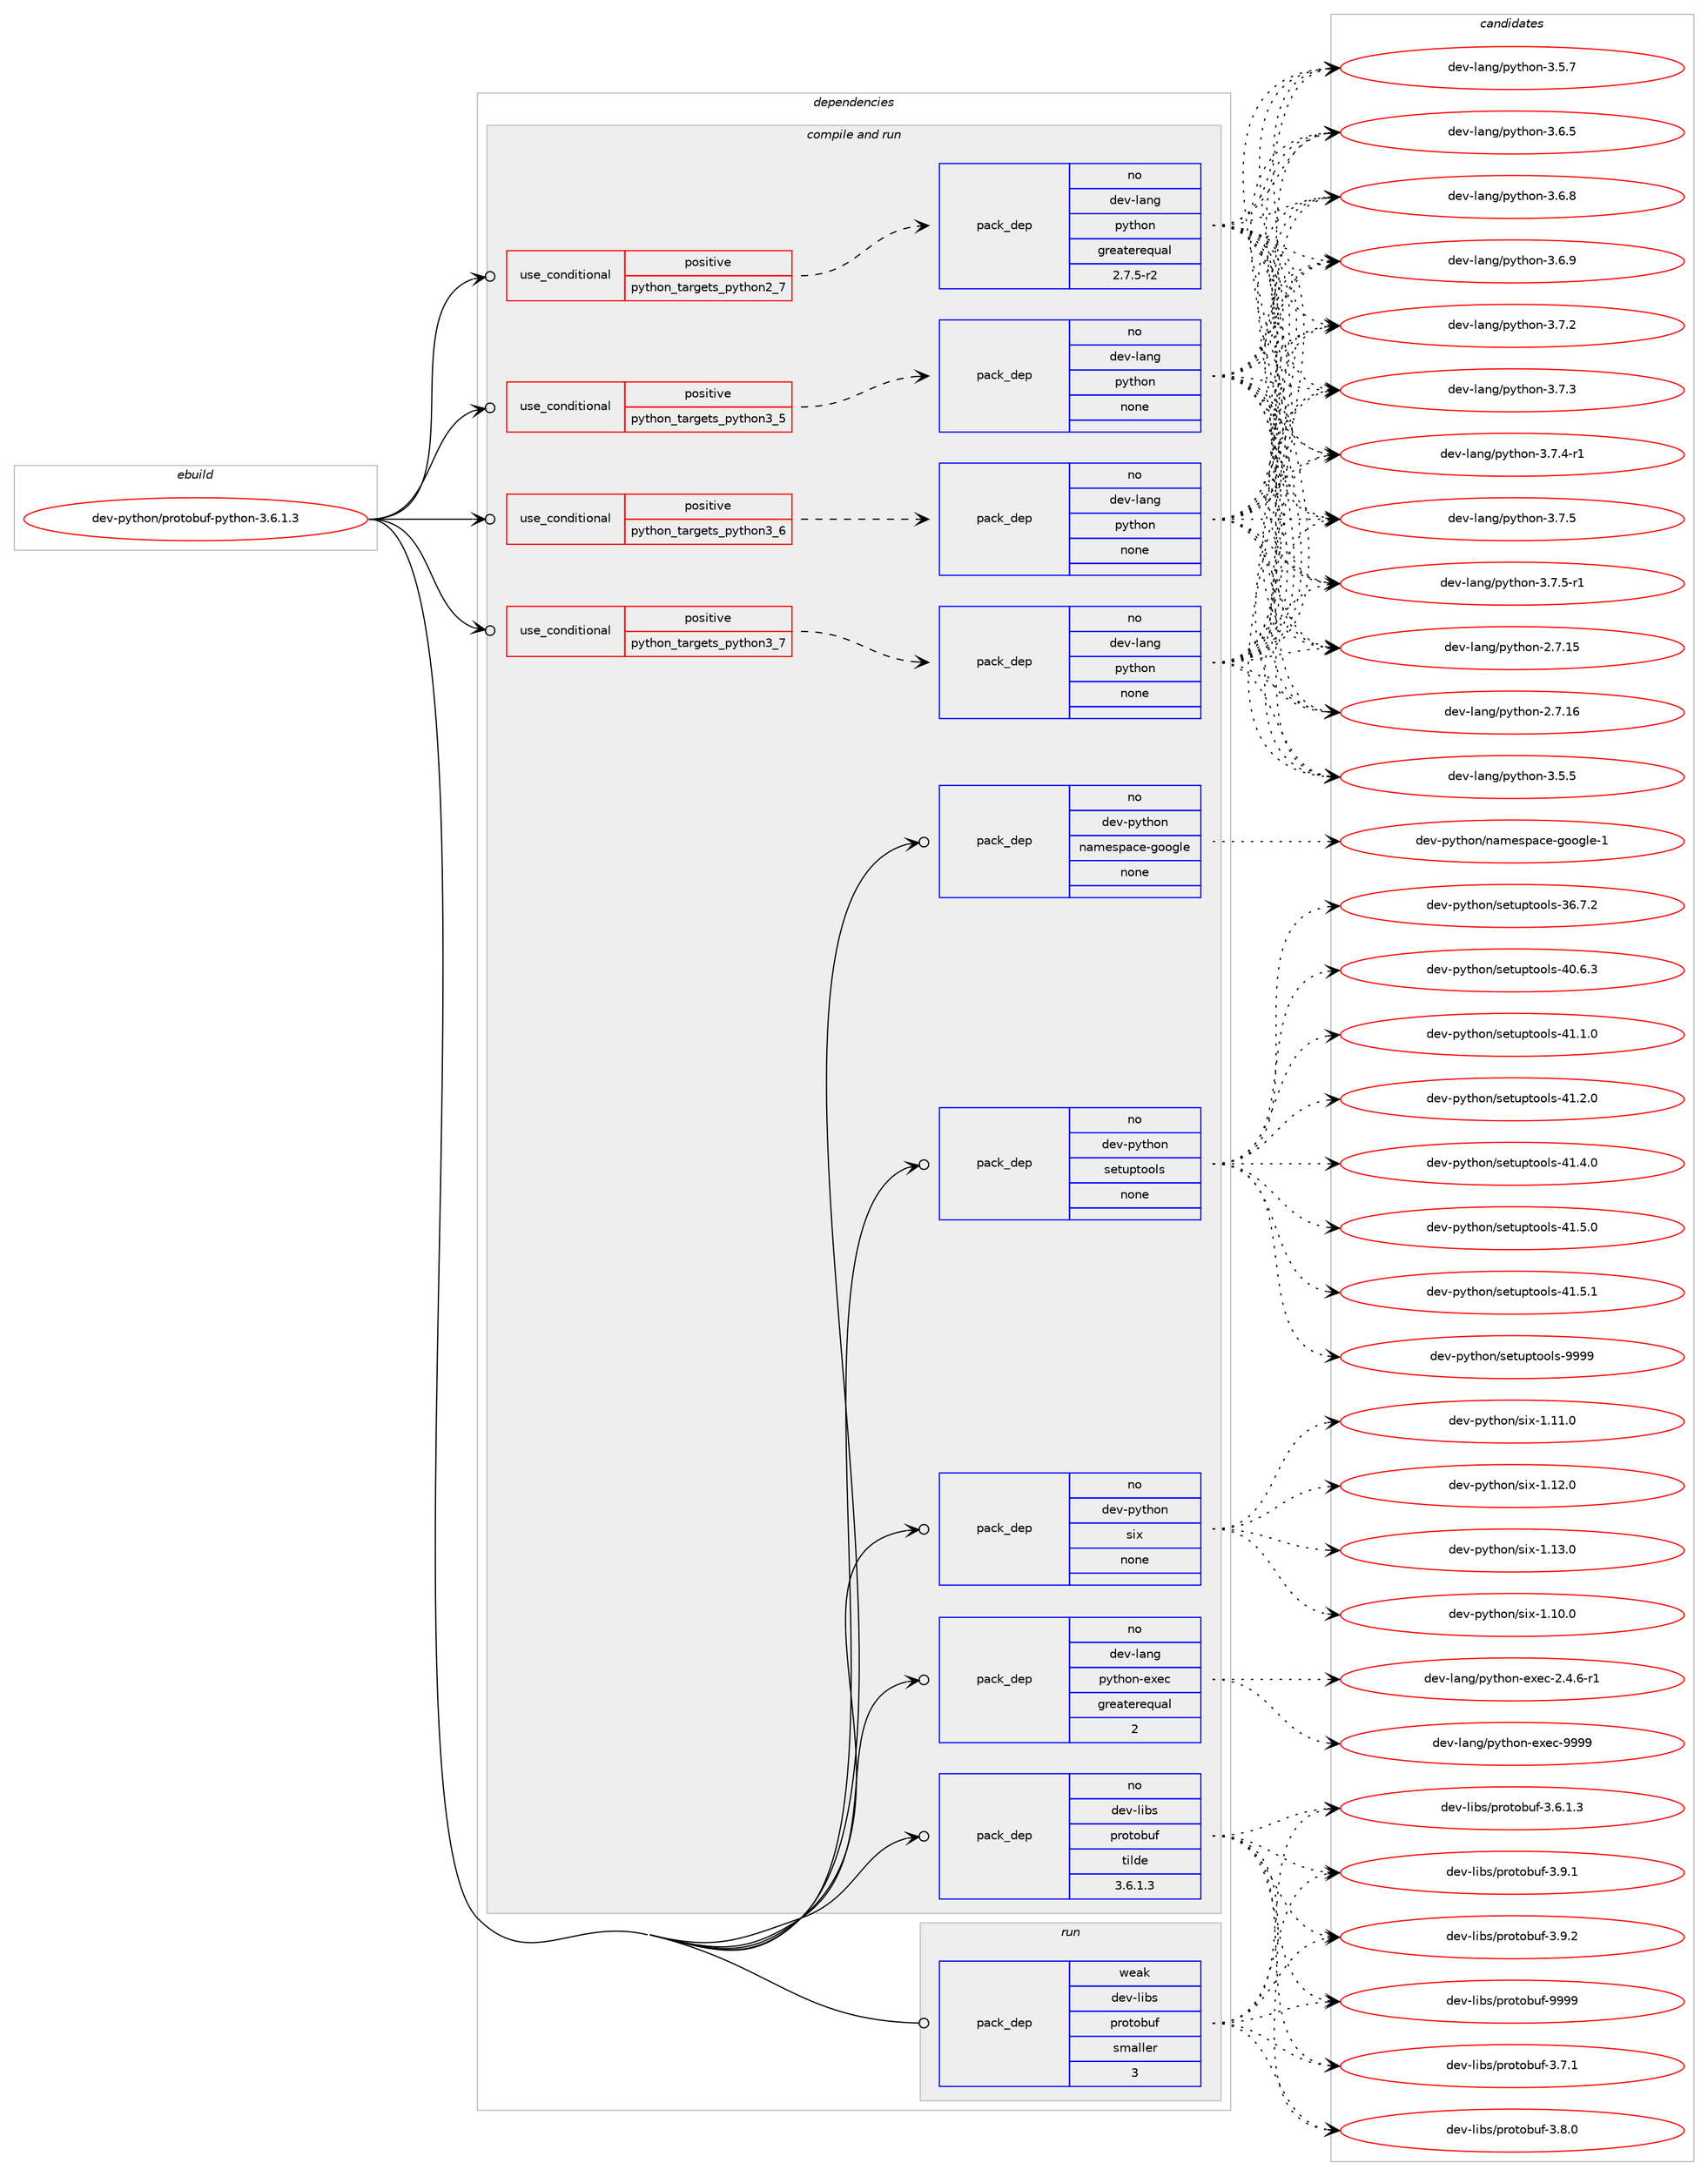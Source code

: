 digraph prolog {

# *************
# Graph options
# *************

newrank=true;
concentrate=true;
compound=true;
graph [rankdir=LR,fontname=Helvetica,fontsize=10,ranksep=1.5];#, ranksep=2.5, nodesep=0.2];
edge  [arrowhead=vee];
node  [fontname=Helvetica,fontsize=10];

# **********
# The ebuild
# **********

subgraph cluster_leftcol {
color=gray;
rank=same;
label=<<i>ebuild</i>>;
id [label="dev-python/protobuf-python-3.6.1.3", color=red, width=4, href="../dev-python/protobuf-python-3.6.1.3.svg"];
}

# ****************
# The dependencies
# ****************

subgraph cluster_midcol {
color=gray;
label=<<i>dependencies</i>>;
subgraph cluster_compile {
fillcolor="#eeeeee";
style=filled;
label=<<i>compile</i>>;
}
subgraph cluster_compileandrun {
fillcolor="#eeeeee";
style=filled;
label=<<i>compile and run</i>>;
subgraph cond144954 {
dependency623155 [label=<<TABLE BORDER="0" CELLBORDER="1" CELLSPACING="0" CELLPADDING="4"><TR><TD ROWSPAN="3" CELLPADDING="10">use_conditional</TD></TR><TR><TD>positive</TD></TR><TR><TD>python_targets_python2_7</TD></TR></TABLE>>, shape=none, color=red];
subgraph pack466357 {
dependency623156 [label=<<TABLE BORDER="0" CELLBORDER="1" CELLSPACING="0" CELLPADDING="4" WIDTH="220"><TR><TD ROWSPAN="6" CELLPADDING="30">pack_dep</TD></TR><TR><TD WIDTH="110">no</TD></TR><TR><TD>dev-lang</TD></TR><TR><TD>python</TD></TR><TR><TD>greaterequal</TD></TR><TR><TD>2.7.5-r2</TD></TR></TABLE>>, shape=none, color=blue];
}
dependency623155:e -> dependency623156:w [weight=20,style="dashed",arrowhead="vee"];
}
id:e -> dependency623155:w [weight=20,style="solid",arrowhead="odotvee"];
subgraph cond144955 {
dependency623157 [label=<<TABLE BORDER="0" CELLBORDER="1" CELLSPACING="0" CELLPADDING="4"><TR><TD ROWSPAN="3" CELLPADDING="10">use_conditional</TD></TR><TR><TD>positive</TD></TR><TR><TD>python_targets_python3_5</TD></TR></TABLE>>, shape=none, color=red];
subgraph pack466358 {
dependency623158 [label=<<TABLE BORDER="0" CELLBORDER="1" CELLSPACING="0" CELLPADDING="4" WIDTH="220"><TR><TD ROWSPAN="6" CELLPADDING="30">pack_dep</TD></TR><TR><TD WIDTH="110">no</TD></TR><TR><TD>dev-lang</TD></TR><TR><TD>python</TD></TR><TR><TD>none</TD></TR><TR><TD></TD></TR></TABLE>>, shape=none, color=blue];
}
dependency623157:e -> dependency623158:w [weight=20,style="dashed",arrowhead="vee"];
}
id:e -> dependency623157:w [weight=20,style="solid",arrowhead="odotvee"];
subgraph cond144956 {
dependency623159 [label=<<TABLE BORDER="0" CELLBORDER="1" CELLSPACING="0" CELLPADDING="4"><TR><TD ROWSPAN="3" CELLPADDING="10">use_conditional</TD></TR><TR><TD>positive</TD></TR><TR><TD>python_targets_python3_6</TD></TR></TABLE>>, shape=none, color=red];
subgraph pack466359 {
dependency623160 [label=<<TABLE BORDER="0" CELLBORDER="1" CELLSPACING="0" CELLPADDING="4" WIDTH="220"><TR><TD ROWSPAN="6" CELLPADDING="30">pack_dep</TD></TR><TR><TD WIDTH="110">no</TD></TR><TR><TD>dev-lang</TD></TR><TR><TD>python</TD></TR><TR><TD>none</TD></TR><TR><TD></TD></TR></TABLE>>, shape=none, color=blue];
}
dependency623159:e -> dependency623160:w [weight=20,style="dashed",arrowhead="vee"];
}
id:e -> dependency623159:w [weight=20,style="solid",arrowhead="odotvee"];
subgraph cond144957 {
dependency623161 [label=<<TABLE BORDER="0" CELLBORDER="1" CELLSPACING="0" CELLPADDING="4"><TR><TD ROWSPAN="3" CELLPADDING="10">use_conditional</TD></TR><TR><TD>positive</TD></TR><TR><TD>python_targets_python3_7</TD></TR></TABLE>>, shape=none, color=red];
subgraph pack466360 {
dependency623162 [label=<<TABLE BORDER="0" CELLBORDER="1" CELLSPACING="0" CELLPADDING="4" WIDTH="220"><TR><TD ROWSPAN="6" CELLPADDING="30">pack_dep</TD></TR><TR><TD WIDTH="110">no</TD></TR><TR><TD>dev-lang</TD></TR><TR><TD>python</TD></TR><TR><TD>none</TD></TR><TR><TD></TD></TR></TABLE>>, shape=none, color=blue];
}
dependency623161:e -> dependency623162:w [weight=20,style="dashed",arrowhead="vee"];
}
id:e -> dependency623161:w [weight=20,style="solid",arrowhead="odotvee"];
subgraph pack466361 {
dependency623163 [label=<<TABLE BORDER="0" CELLBORDER="1" CELLSPACING="0" CELLPADDING="4" WIDTH="220"><TR><TD ROWSPAN="6" CELLPADDING="30">pack_dep</TD></TR><TR><TD WIDTH="110">no</TD></TR><TR><TD>dev-lang</TD></TR><TR><TD>python-exec</TD></TR><TR><TD>greaterequal</TD></TR><TR><TD>2</TD></TR></TABLE>>, shape=none, color=blue];
}
id:e -> dependency623163:w [weight=20,style="solid",arrowhead="odotvee"];
subgraph pack466362 {
dependency623164 [label=<<TABLE BORDER="0" CELLBORDER="1" CELLSPACING="0" CELLPADDING="4" WIDTH="220"><TR><TD ROWSPAN="6" CELLPADDING="30">pack_dep</TD></TR><TR><TD WIDTH="110">no</TD></TR><TR><TD>dev-libs</TD></TR><TR><TD>protobuf</TD></TR><TR><TD>tilde</TD></TR><TR><TD>3.6.1.3</TD></TR></TABLE>>, shape=none, color=blue];
}
id:e -> dependency623164:w [weight=20,style="solid",arrowhead="odotvee"];
subgraph pack466363 {
dependency623165 [label=<<TABLE BORDER="0" CELLBORDER="1" CELLSPACING="0" CELLPADDING="4" WIDTH="220"><TR><TD ROWSPAN="6" CELLPADDING="30">pack_dep</TD></TR><TR><TD WIDTH="110">no</TD></TR><TR><TD>dev-python</TD></TR><TR><TD>namespace-google</TD></TR><TR><TD>none</TD></TR><TR><TD></TD></TR></TABLE>>, shape=none, color=blue];
}
id:e -> dependency623165:w [weight=20,style="solid",arrowhead="odotvee"];
subgraph pack466364 {
dependency623166 [label=<<TABLE BORDER="0" CELLBORDER="1" CELLSPACING="0" CELLPADDING="4" WIDTH="220"><TR><TD ROWSPAN="6" CELLPADDING="30">pack_dep</TD></TR><TR><TD WIDTH="110">no</TD></TR><TR><TD>dev-python</TD></TR><TR><TD>setuptools</TD></TR><TR><TD>none</TD></TR><TR><TD></TD></TR></TABLE>>, shape=none, color=blue];
}
id:e -> dependency623166:w [weight=20,style="solid",arrowhead="odotvee"];
subgraph pack466365 {
dependency623167 [label=<<TABLE BORDER="0" CELLBORDER="1" CELLSPACING="0" CELLPADDING="4" WIDTH="220"><TR><TD ROWSPAN="6" CELLPADDING="30">pack_dep</TD></TR><TR><TD WIDTH="110">no</TD></TR><TR><TD>dev-python</TD></TR><TR><TD>six</TD></TR><TR><TD>none</TD></TR><TR><TD></TD></TR></TABLE>>, shape=none, color=blue];
}
id:e -> dependency623167:w [weight=20,style="solid",arrowhead="odotvee"];
}
subgraph cluster_run {
fillcolor="#eeeeee";
style=filled;
label=<<i>run</i>>;
subgraph pack466366 {
dependency623168 [label=<<TABLE BORDER="0" CELLBORDER="1" CELLSPACING="0" CELLPADDING="4" WIDTH="220"><TR><TD ROWSPAN="6" CELLPADDING="30">pack_dep</TD></TR><TR><TD WIDTH="110">weak</TD></TR><TR><TD>dev-libs</TD></TR><TR><TD>protobuf</TD></TR><TR><TD>smaller</TD></TR><TR><TD>3</TD></TR></TABLE>>, shape=none, color=blue];
}
id:e -> dependency623168:w [weight=20,style="solid",arrowhead="odot"];
}
}

# **************
# The candidates
# **************

subgraph cluster_choices {
rank=same;
color=gray;
label=<<i>candidates</i>>;

subgraph choice466357 {
color=black;
nodesep=1;
choice10010111845108971101034711212111610411111045504655464953 [label="dev-lang/python-2.7.15", color=red, width=4,href="../dev-lang/python-2.7.15.svg"];
choice10010111845108971101034711212111610411111045504655464954 [label="dev-lang/python-2.7.16", color=red, width=4,href="../dev-lang/python-2.7.16.svg"];
choice100101118451089711010347112121116104111110455146534653 [label="dev-lang/python-3.5.5", color=red, width=4,href="../dev-lang/python-3.5.5.svg"];
choice100101118451089711010347112121116104111110455146534655 [label="dev-lang/python-3.5.7", color=red, width=4,href="../dev-lang/python-3.5.7.svg"];
choice100101118451089711010347112121116104111110455146544653 [label="dev-lang/python-3.6.5", color=red, width=4,href="../dev-lang/python-3.6.5.svg"];
choice100101118451089711010347112121116104111110455146544656 [label="dev-lang/python-3.6.8", color=red, width=4,href="../dev-lang/python-3.6.8.svg"];
choice100101118451089711010347112121116104111110455146544657 [label="dev-lang/python-3.6.9", color=red, width=4,href="../dev-lang/python-3.6.9.svg"];
choice100101118451089711010347112121116104111110455146554650 [label="dev-lang/python-3.7.2", color=red, width=4,href="../dev-lang/python-3.7.2.svg"];
choice100101118451089711010347112121116104111110455146554651 [label="dev-lang/python-3.7.3", color=red, width=4,href="../dev-lang/python-3.7.3.svg"];
choice1001011184510897110103471121211161041111104551465546524511449 [label="dev-lang/python-3.7.4-r1", color=red, width=4,href="../dev-lang/python-3.7.4-r1.svg"];
choice100101118451089711010347112121116104111110455146554653 [label="dev-lang/python-3.7.5", color=red, width=4,href="../dev-lang/python-3.7.5.svg"];
choice1001011184510897110103471121211161041111104551465546534511449 [label="dev-lang/python-3.7.5-r1", color=red, width=4,href="../dev-lang/python-3.7.5-r1.svg"];
dependency623156:e -> choice10010111845108971101034711212111610411111045504655464953:w [style=dotted,weight="100"];
dependency623156:e -> choice10010111845108971101034711212111610411111045504655464954:w [style=dotted,weight="100"];
dependency623156:e -> choice100101118451089711010347112121116104111110455146534653:w [style=dotted,weight="100"];
dependency623156:e -> choice100101118451089711010347112121116104111110455146534655:w [style=dotted,weight="100"];
dependency623156:e -> choice100101118451089711010347112121116104111110455146544653:w [style=dotted,weight="100"];
dependency623156:e -> choice100101118451089711010347112121116104111110455146544656:w [style=dotted,weight="100"];
dependency623156:e -> choice100101118451089711010347112121116104111110455146544657:w [style=dotted,weight="100"];
dependency623156:e -> choice100101118451089711010347112121116104111110455146554650:w [style=dotted,weight="100"];
dependency623156:e -> choice100101118451089711010347112121116104111110455146554651:w [style=dotted,weight="100"];
dependency623156:e -> choice1001011184510897110103471121211161041111104551465546524511449:w [style=dotted,weight="100"];
dependency623156:e -> choice100101118451089711010347112121116104111110455146554653:w [style=dotted,weight="100"];
dependency623156:e -> choice1001011184510897110103471121211161041111104551465546534511449:w [style=dotted,weight="100"];
}
subgraph choice466358 {
color=black;
nodesep=1;
choice10010111845108971101034711212111610411111045504655464953 [label="dev-lang/python-2.7.15", color=red, width=4,href="../dev-lang/python-2.7.15.svg"];
choice10010111845108971101034711212111610411111045504655464954 [label="dev-lang/python-2.7.16", color=red, width=4,href="../dev-lang/python-2.7.16.svg"];
choice100101118451089711010347112121116104111110455146534653 [label="dev-lang/python-3.5.5", color=red, width=4,href="../dev-lang/python-3.5.5.svg"];
choice100101118451089711010347112121116104111110455146534655 [label="dev-lang/python-3.5.7", color=red, width=4,href="../dev-lang/python-3.5.7.svg"];
choice100101118451089711010347112121116104111110455146544653 [label="dev-lang/python-3.6.5", color=red, width=4,href="../dev-lang/python-3.6.5.svg"];
choice100101118451089711010347112121116104111110455146544656 [label="dev-lang/python-3.6.8", color=red, width=4,href="../dev-lang/python-3.6.8.svg"];
choice100101118451089711010347112121116104111110455146544657 [label="dev-lang/python-3.6.9", color=red, width=4,href="../dev-lang/python-3.6.9.svg"];
choice100101118451089711010347112121116104111110455146554650 [label="dev-lang/python-3.7.2", color=red, width=4,href="../dev-lang/python-3.7.2.svg"];
choice100101118451089711010347112121116104111110455146554651 [label="dev-lang/python-3.7.3", color=red, width=4,href="../dev-lang/python-3.7.3.svg"];
choice1001011184510897110103471121211161041111104551465546524511449 [label="dev-lang/python-3.7.4-r1", color=red, width=4,href="../dev-lang/python-3.7.4-r1.svg"];
choice100101118451089711010347112121116104111110455146554653 [label="dev-lang/python-3.7.5", color=red, width=4,href="../dev-lang/python-3.7.5.svg"];
choice1001011184510897110103471121211161041111104551465546534511449 [label="dev-lang/python-3.7.5-r1", color=red, width=4,href="../dev-lang/python-3.7.5-r1.svg"];
dependency623158:e -> choice10010111845108971101034711212111610411111045504655464953:w [style=dotted,weight="100"];
dependency623158:e -> choice10010111845108971101034711212111610411111045504655464954:w [style=dotted,weight="100"];
dependency623158:e -> choice100101118451089711010347112121116104111110455146534653:w [style=dotted,weight="100"];
dependency623158:e -> choice100101118451089711010347112121116104111110455146534655:w [style=dotted,weight="100"];
dependency623158:e -> choice100101118451089711010347112121116104111110455146544653:w [style=dotted,weight="100"];
dependency623158:e -> choice100101118451089711010347112121116104111110455146544656:w [style=dotted,weight="100"];
dependency623158:e -> choice100101118451089711010347112121116104111110455146544657:w [style=dotted,weight="100"];
dependency623158:e -> choice100101118451089711010347112121116104111110455146554650:w [style=dotted,weight="100"];
dependency623158:e -> choice100101118451089711010347112121116104111110455146554651:w [style=dotted,weight="100"];
dependency623158:e -> choice1001011184510897110103471121211161041111104551465546524511449:w [style=dotted,weight="100"];
dependency623158:e -> choice100101118451089711010347112121116104111110455146554653:w [style=dotted,weight="100"];
dependency623158:e -> choice1001011184510897110103471121211161041111104551465546534511449:w [style=dotted,weight="100"];
}
subgraph choice466359 {
color=black;
nodesep=1;
choice10010111845108971101034711212111610411111045504655464953 [label="dev-lang/python-2.7.15", color=red, width=4,href="../dev-lang/python-2.7.15.svg"];
choice10010111845108971101034711212111610411111045504655464954 [label="dev-lang/python-2.7.16", color=red, width=4,href="../dev-lang/python-2.7.16.svg"];
choice100101118451089711010347112121116104111110455146534653 [label="dev-lang/python-3.5.5", color=red, width=4,href="../dev-lang/python-3.5.5.svg"];
choice100101118451089711010347112121116104111110455146534655 [label="dev-lang/python-3.5.7", color=red, width=4,href="../dev-lang/python-3.5.7.svg"];
choice100101118451089711010347112121116104111110455146544653 [label="dev-lang/python-3.6.5", color=red, width=4,href="../dev-lang/python-3.6.5.svg"];
choice100101118451089711010347112121116104111110455146544656 [label="dev-lang/python-3.6.8", color=red, width=4,href="../dev-lang/python-3.6.8.svg"];
choice100101118451089711010347112121116104111110455146544657 [label="dev-lang/python-3.6.9", color=red, width=4,href="../dev-lang/python-3.6.9.svg"];
choice100101118451089711010347112121116104111110455146554650 [label="dev-lang/python-3.7.2", color=red, width=4,href="../dev-lang/python-3.7.2.svg"];
choice100101118451089711010347112121116104111110455146554651 [label="dev-lang/python-3.7.3", color=red, width=4,href="../dev-lang/python-3.7.3.svg"];
choice1001011184510897110103471121211161041111104551465546524511449 [label="dev-lang/python-3.7.4-r1", color=red, width=4,href="../dev-lang/python-3.7.4-r1.svg"];
choice100101118451089711010347112121116104111110455146554653 [label="dev-lang/python-3.7.5", color=red, width=4,href="../dev-lang/python-3.7.5.svg"];
choice1001011184510897110103471121211161041111104551465546534511449 [label="dev-lang/python-3.7.5-r1", color=red, width=4,href="../dev-lang/python-3.7.5-r1.svg"];
dependency623160:e -> choice10010111845108971101034711212111610411111045504655464953:w [style=dotted,weight="100"];
dependency623160:e -> choice10010111845108971101034711212111610411111045504655464954:w [style=dotted,weight="100"];
dependency623160:e -> choice100101118451089711010347112121116104111110455146534653:w [style=dotted,weight="100"];
dependency623160:e -> choice100101118451089711010347112121116104111110455146534655:w [style=dotted,weight="100"];
dependency623160:e -> choice100101118451089711010347112121116104111110455146544653:w [style=dotted,weight="100"];
dependency623160:e -> choice100101118451089711010347112121116104111110455146544656:w [style=dotted,weight="100"];
dependency623160:e -> choice100101118451089711010347112121116104111110455146544657:w [style=dotted,weight="100"];
dependency623160:e -> choice100101118451089711010347112121116104111110455146554650:w [style=dotted,weight="100"];
dependency623160:e -> choice100101118451089711010347112121116104111110455146554651:w [style=dotted,weight="100"];
dependency623160:e -> choice1001011184510897110103471121211161041111104551465546524511449:w [style=dotted,weight="100"];
dependency623160:e -> choice100101118451089711010347112121116104111110455146554653:w [style=dotted,weight="100"];
dependency623160:e -> choice1001011184510897110103471121211161041111104551465546534511449:w [style=dotted,weight="100"];
}
subgraph choice466360 {
color=black;
nodesep=1;
choice10010111845108971101034711212111610411111045504655464953 [label="dev-lang/python-2.7.15", color=red, width=4,href="../dev-lang/python-2.7.15.svg"];
choice10010111845108971101034711212111610411111045504655464954 [label="dev-lang/python-2.7.16", color=red, width=4,href="../dev-lang/python-2.7.16.svg"];
choice100101118451089711010347112121116104111110455146534653 [label="dev-lang/python-3.5.5", color=red, width=4,href="../dev-lang/python-3.5.5.svg"];
choice100101118451089711010347112121116104111110455146534655 [label="dev-lang/python-3.5.7", color=red, width=4,href="../dev-lang/python-3.5.7.svg"];
choice100101118451089711010347112121116104111110455146544653 [label="dev-lang/python-3.6.5", color=red, width=4,href="../dev-lang/python-3.6.5.svg"];
choice100101118451089711010347112121116104111110455146544656 [label="dev-lang/python-3.6.8", color=red, width=4,href="../dev-lang/python-3.6.8.svg"];
choice100101118451089711010347112121116104111110455146544657 [label="dev-lang/python-3.6.9", color=red, width=4,href="../dev-lang/python-3.6.9.svg"];
choice100101118451089711010347112121116104111110455146554650 [label="dev-lang/python-3.7.2", color=red, width=4,href="../dev-lang/python-3.7.2.svg"];
choice100101118451089711010347112121116104111110455146554651 [label="dev-lang/python-3.7.3", color=red, width=4,href="../dev-lang/python-3.7.3.svg"];
choice1001011184510897110103471121211161041111104551465546524511449 [label="dev-lang/python-3.7.4-r1", color=red, width=4,href="../dev-lang/python-3.7.4-r1.svg"];
choice100101118451089711010347112121116104111110455146554653 [label="dev-lang/python-3.7.5", color=red, width=4,href="../dev-lang/python-3.7.5.svg"];
choice1001011184510897110103471121211161041111104551465546534511449 [label="dev-lang/python-3.7.5-r1", color=red, width=4,href="../dev-lang/python-3.7.5-r1.svg"];
dependency623162:e -> choice10010111845108971101034711212111610411111045504655464953:w [style=dotted,weight="100"];
dependency623162:e -> choice10010111845108971101034711212111610411111045504655464954:w [style=dotted,weight="100"];
dependency623162:e -> choice100101118451089711010347112121116104111110455146534653:w [style=dotted,weight="100"];
dependency623162:e -> choice100101118451089711010347112121116104111110455146534655:w [style=dotted,weight="100"];
dependency623162:e -> choice100101118451089711010347112121116104111110455146544653:w [style=dotted,weight="100"];
dependency623162:e -> choice100101118451089711010347112121116104111110455146544656:w [style=dotted,weight="100"];
dependency623162:e -> choice100101118451089711010347112121116104111110455146544657:w [style=dotted,weight="100"];
dependency623162:e -> choice100101118451089711010347112121116104111110455146554650:w [style=dotted,weight="100"];
dependency623162:e -> choice100101118451089711010347112121116104111110455146554651:w [style=dotted,weight="100"];
dependency623162:e -> choice1001011184510897110103471121211161041111104551465546524511449:w [style=dotted,weight="100"];
dependency623162:e -> choice100101118451089711010347112121116104111110455146554653:w [style=dotted,weight="100"];
dependency623162:e -> choice1001011184510897110103471121211161041111104551465546534511449:w [style=dotted,weight="100"];
}
subgraph choice466361 {
color=black;
nodesep=1;
choice10010111845108971101034711212111610411111045101120101994550465246544511449 [label="dev-lang/python-exec-2.4.6-r1", color=red, width=4,href="../dev-lang/python-exec-2.4.6-r1.svg"];
choice10010111845108971101034711212111610411111045101120101994557575757 [label="dev-lang/python-exec-9999", color=red, width=4,href="../dev-lang/python-exec-9999.svg"];
dependency623163:e -> choice10010111845108971101034711212111610411111045101120101994550465246544511449:w [style=dotted,weight="100"];
dependency623163:e -> choice10010111845108971101034711212111610411111045101120101994557575757:w [style=dotted,weight="100"];
}
subgraph choice466362 {
color=black;
nodesep=1;
choice100101118451081059811547112114111116111981171024551465446494651 [label="dev-libs/protobuf-3.6.1.3", color=red, width=4,href="../dev-libs/protobuf-3.6.1.3.svg"];
choice10010111845108105981154711211411111611198117102455146554649 [label="dev-libs/protobuf-3.7.1", color=red, width=4,href="../dev-libs/protobuf-3.7.1.svg"];
choice10010111845108105981154711211411111611198117102455146564648 [label="dev-libs/protobuf-3.8.0", color=red, width=4,href="../dev-libs/protobuf-3.8.0.svg"];
choice10010111845108105981154711211411111611198117102455146574649 [label="dev-libs/protobuf-3.9.1", color=red, width=4,href="../dev-libs/protobuf-3.9.1.svg"];
choice10010111845108105981154711211411111611198117102455146574650 [label="dev-libs/protobuf-3.9.2", color=red, width=4,href="../dev-libs/protobuf-3.9.2.svg"];
choice100101118451081059811547112114111116111981171024557575757 [label="dev-libs/protobuf-9999", color=red, width=4,href="../dev-libs/protobuf-9999.svg"];
dependency623164:e -> choice100101118451081059811547112114111116111981171024551465446494651:w [style=dotted,weight="100"];
dependency623164:e -> choice10010111845108105981154711211411111611198117102455146554649:w [style=dotted,weight="100"];
dependency623164:e -> choice10010111845108105981154711211411111611198117102455146564648:w [style=dotted,weight="100"];
dependency623164:e -> choice10010111845108105981154711211411111611198117102455146574649:w [style=dotted,weight="100"];
dependency623164:e -> choice10010111845108105981154711211411111611198117102455146574650:w [style=dotted,weight="100"];
dependency623164:e -> choice100101118451081059811547112114111116111981171024557575757:w [style=dotted,weight="100"];
}
subgraph choice466363 {
color=black;
nodesep=1;
choice1001011184511212111610411111047110971091011151129799101451031111111031081014549 [label="dev-python/namespace-google-1", color=red, width=4,href="../dev-python/namespace-google-1.svg"];
dependency623165:e -> choice1001011184511212111610411111047110971091011151129799101451031111111031081014549:w [style=dotted,weight="100"];
}
subgraph choice466364 {
color=black;
nodesep=1;
choice100101118451121211161041111104711510111611711211611111110811545515446554650 [label="dev-python/setuptools-36.7.2", color=red, width=4,href="../dev-python/setuptools-36.7.2.svg"];
choice100101118451121211161041111104711510111611711211611111110811545524846544651 [label="dev-python/setuptools-40.6.3", color=red, width=4,href="../dev-python/setuptools-40.6.3.svg"];
choice100101118451121211161041111104711510111611711211611111110811545524946494648 [label="dev-python/setuptools-41.1.0", color=red, width=4,href="../dev-python/setuptools-41.1.0.svg"];
choice100101118451121211161041111104711510111611711211611111110811545524946504648 [label="dev-python/setuptools-41.2.0", color=red, width=4,href="../dev-python/setuptools-41.2.0.svg"];
choice100101118451121211161041111104711510111611711211611111110811545524946524648 [label="dev-python/setuptools-41.4.0", color=red, width=4,href="../dev-python/setuptools-41.4.0.svg"];
choice100101118451121211161041111104711510111611711211611111110811545524946534648 [label="dev-python/setuptools-41.5.0", color=red, width=4,href="../dev-python/setuptools-41.5.0.svg"];
choice100101118451121211161041111104711510111611711211611111110811545524946534649 [label="dev-python/setuptools-41.5.1", color=red, width=4,href="../dev-python/setuptools-41.5.1.svg"];
choice10010111845112121116104111110471151011161171121161111111081154557575757 [label="dev-python/setuptools-9999", color=red, width=4,href="../dev-python/setuptools-9999.svg"];
dependency623166:e -> choice100101118451121211161041111104711510111611711211611111110811545515446554650:w [style=dotted,weight="100"];
dependency623166:e -> choice100101118451121211161041111104711510111611711211611111110811545524846544651:w [style=dotted,weight="100"];
dependency623166:e -> choice100101118451121211161041111104711510111611711211611111110811545524946494648:w [style=dotted,weight="100"];
dependency623166:e -> choice100101118451121211161041111104711510111611711211611111110811545524946504648:w [style=dotted,weight="100"];
dependency623166:e -> choice100101118451121211161041111104711510111611711211611111110811545524946524648:w [style=dotted,weight="100"];
dependency623166:e -> choice100101118451121211161041111104711510111611711211611111110811545524946534648:w [style=dotted,weight="100"];
dependency623166:e -> choice100101118451121211161041111104711510111611711211611111110811545524946534649:w [style=dotted,weight="100"];
dependency623166:e -> choice10010111845112121116104111110471151011161171121161111111081154557575757:w [style=dotted,weight="100"];
}
subgraph choice466365 {
color=black;
nodesep=1;
choice100101118451121211161041111104711510512045494649484648 [label="dev-python/six-1.10.0", color=red, width=4,href="../dev-python/six-1.10.0.svg"];
choice100101118451121211161041111104711510512045494649494648 [label="dev-python/six-1.11.0", color=red, width=4,href="../dev-python/six-1.11.0.svg"];
choice100101118451121211161041111104711510512045494649504648 [label="dev-python/six-1.12.0", color=red, width=4,href="../dev-python/six-1.12.0.svg"];
choice100101118451121211161041111104711510512045494649514648 [label="dev-python/six-1.13.0", color=red, width=4,href="../dev-python/six-1.13.0.svg"];
dependency623167:e -> choice100101118451121211161041111104711510512045494649484648:w [style=dotted,weight="100"];
dependency623167:e -> choice100101118451121211161041111104711510512045494649494648:w [style=dotted,weight="100"];
dependency623167:e -> choice100101118451121211161041111104711510512045494649504648:w [style=dotted,weight="100"];
dependency623167:e -> choice100101118451121211161041111104711510512045494649514648:w [style=dotted,weight="100"];
}
subgraph choice466366 {
color=black;
nodesep=1;
choice100101118451081059811547112114111116111981171024551465446494651 [label="dev-libs/protobuf-3.6.1.3", color=red, width=4,href="../dev-libs/protobuf-3.6.1.3.svg"];
choice10010111845108105981154711211411111611198117102455146554649 [label="dev-libs/protobuf-3.7.1", color=red, width=4,href="../dev-libs/protobuf-3.7.1.svg"];
choice10010111845108105981154711211411111611198117102455146564648 [label="dev-libs/protobuf-3.8.0", color=red, width=4,href="../dev-libs/protobuf-3.8.0.svg"];
choice10010111845108105981154711211411111611198117102455146574649 [label="dev-libs/protobuf-3.9.1", color=red, width=4,href="../dev-libs/protobuf-3.9.1.svg"];
choice10010111845108105981154711211411111611198117102455146574650 [label="dev-libs/protobuf-3.9.2", color=red, width=4,href="../dev-libs/protobuf-3.9.2.svg"];
choice100101118451081059811547112114111116111981171024557575757 [label="dev-libs/protobuf-9999", color=red, width=4,href="../dev-libs/protobuf-9999.svg"];
dependency623168:e -> choice100101118451081059811547112114111116111981171024551465446494651:w [style=dotted,weight="100"];
dependency623168:e -> choice10010111845108105981154711211411111611198117102455146554649:w [style=dotted,weight="100"];
dependency623168:e -> choice10010111845108105981154711211411111611198117102455146564648:w [style=dotted,weight="100"];
dependency623168:e -> choice10010111845108105981154711211411111611198117102455146574649:w [style=dotted,weight="100"];
dependency623168:e -> choice10010111845108105981154711211411111611198117102455146574650:w [style=dotted,weight="100"];
dependency623168:e -> choice100101118451081059811547112114111116111981171024557575757:w [style=dotted,weight="100"];
}
}

}
